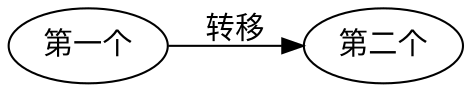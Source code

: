 digraph create{
    rankdir = LR;
    第一个 -> 第二个 [ label = "转移" ]
    //S1 -> S0 [ label = "Replace Nozzle" ]
}
